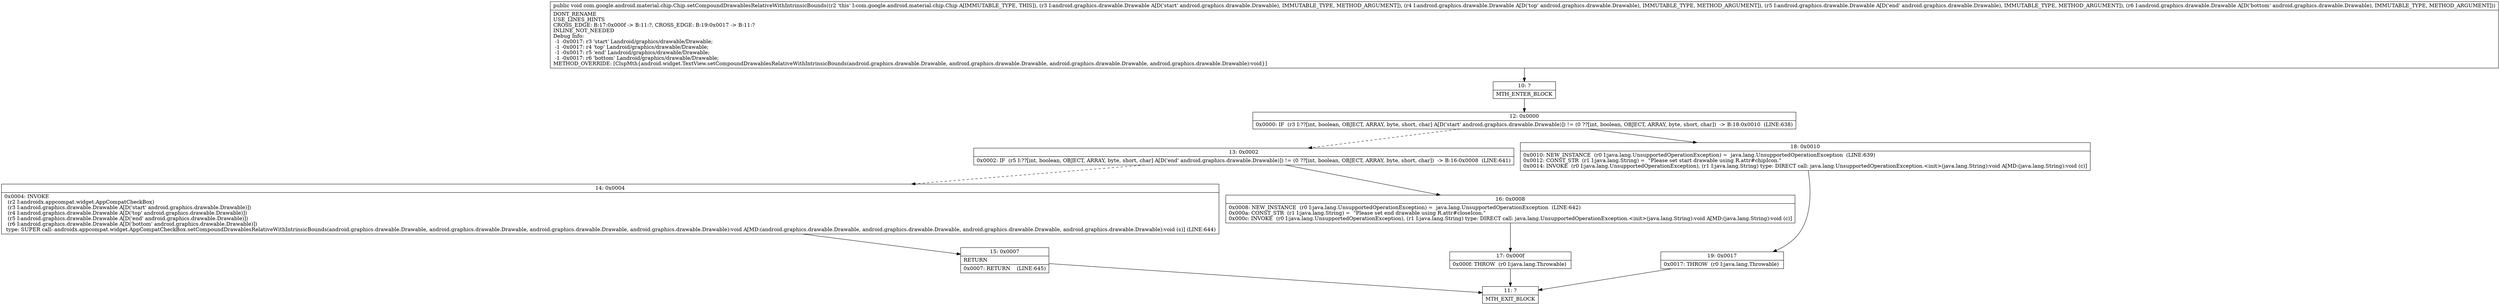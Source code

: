 digraph "CFG forcom.google.android.material.chip.Chip.setCompoundDrawablesRelativeWithIntrinsicBounds(Landroid\/graphics\/drawable\/Drawable;Landroid\/graphics\/drawable\/Drawable;Landroid\/graphics\/drawable\/Drawable;Landroid\/graphics\/drawable\/Drawable;)V" {
Node_10 [shape=record,label="{10\:\ ?|MTH_ENTER_BLOCK\l}"];
Node_12 [shape=record,label="{12\:\ 0x0000|0x0000: IF  (r3 I:??[int, boolean, OBJECT, ARRAY, byte, short, char] A[D('start' android.graphics.drawable.Drawable)]) != (0 ??[int, boolean, OBJECT, ARRAY, byte, short, char])  \-\> B:18:0x0010  (LINE:638)\l}"];
Node_13 [shape=record,label="{13\:\ 0x0002|0x0002: IF  (r5 I:??[int, boolean, OBJECT, ARRAY, byte, short, char] A[D('end' android.graphics.drawable.Drawable)]) != (0 ??[int, boolean, OBJECT, ARRAY, byte, short, char])  \-\> B:16:0x0008  (LINE:641)\l}"];
Node_14 [shape=record,label="{14\:\ 0x0004|0x0004: INVOKE  \l  (r2 I:androidx.appcompat.widget.AppCompatCheckBox)\l  (r3 I:android.graphics.drawable.Drawable A[D('start' android.graphics.drawable.Drawable)])\l  (r4 I:android.graphics.drawable.Drawable A[D('top' android.graphics.drawable.Drawable)])\l  (r5 I:android.graphics.drawable.Drawable A[D('end' android.graphics.drawable.Drawable)])\l  (r6 I:android.graphics.drawable.Drawable A[D('bottom' android.graphics.drawable.Drawable)])\l type: SUPER call: androidx.appcompat.widget.AppCompatCheckBox.setCompoundDrawablesRelativeWithIntrinsicBounds(android.graphics.drawable.Drawable, android.graphics.drawable.Drawable, android.graphics.drawable.Drawable, android.graphics.drawable.Drawable):void A[MD:(android.graphics.drawable.Drawable, android.graphics.drawable.Drawable, android.graphics.drawable.Drawable, android.graphics.drawable.Drawable):void (s)] (LINE:644)\l}"];
Node_15 [shape=record,label="{15\:\ 0x0007|RETURN\l|0x0007: RETURN    (LINE:645)\l}"];
Node_11 [shape=record,label="{11\:\ ?|MTH_EXIT_BLOCK\l}"];
Node_16 [shape=record,label="{16\:\ 0x0008|0x0008: NEW_INSTANCE  (r0 I:java.lang.UnsupportedOperationException) =  java.lang.UnsupportedOperationException  (LINE:642)\l0x000a: CONST_STR  (r1 I:java.lang.String) =  \"Please set end drawable using R.attr#closeIcon.\" \l0x000c: INVOKE  (r0 I:java.lang.UnsupportedOperationException), (r1 I:java.lang.String) type: DIRECT call: java.lang.UnsupportedOperationException.\<init\>(java.lang.String):void A[MD:(java.lang.String):void (c)]\l}"];
Node_17 [shape=record,label="{17\:\ 0x000f|0x000f: THROW  (r0 I:java.lang.Throwable) \l}"];
Node_18 [shape=record,label="{18\:\ 0x0010|0x0010: NEW_INSTANCE  (r0 I:java.lang.UnsupportedOperationException) =  java.lang.UnsupportedOperationException  (LINE:639)\l0x0012: CONST_STR  (r1 I:java.lang.String) =  \"Please set start drawable using R.attr#chipIcon.\" \l0x0014: INVOKE  (r0 I:java.lang.UnsupportedOperationException), (r1 I:java.lang.String) type: DIRECT call: java.lang.UnsupportedOperationException.\<init\>(java.lang.String):void A[MD:(java.lang.String):void (c)]\l}"];
Node_19 [shape=record,label="{19\:\ 0x0017|0x0017: THROW  (r0 I:java.lang.Throwable) \l}"];
MethodNode[shape=record,label="{public void com.google.android.material.chip.Chip.setCompoundDrawablesRelativeWithIntrinsicBounds((r2 'this' I:com.google.android.material.chip.Chip A[IMMUTABLE_TYPE, THIS]), (r3 I:android.graphics.drawable.Drawable A[D('start' android.graphics.drawable.Drawable), IMMUTABLE_TYPE, METHOD_ARGUMENT]), (r4 I:android.graphics.drawable.Drawable A[D('top' android.graphics.drawable.Drawable), IMMUTABLE_TYPE, METHOD_ARGUMENT]), (r5 I:android.graphics.drawable.Drawable A[D('end' android.graphics.drawable.Drawable), IMMUTABLE_TYPE, METHOD_ARGUMENT]), (r6 I:android.graphics.drawable.Drawable A[D('bottom' android.graphics.drawable.Drawable), IMMUTABLE_TYPE, METHOD_ARGUMENT]))  | DONT_RENAME\lUSE_LINES_HINTS\lCROSS_EDGE: B:17:0x000f \-\> B:11:?, CROSS_EDGE: B:19:0x0017 \-\> B:11:?\lINLINE_NOT_NEEDED\lDebug Info:\l  \-1 \-0x0017: r3 'start' Landroid\/graphics\/drawable\/Drawable;\l  \-1 \-0x0017: r4 'top' Landroid\/graphics\/drawable\/Drawable;\l  \-1 \-0x0017: r5 'end' Landroid\/graphics\/drawable\/Drawable;\l  \-1 \-0x0017: r6 'bottom' Landroid\/graphics\/drawable\/Drawable;\lMETHOD_OVERRIDE: [ClspMth\{android.widget.TextView.setCompoundDrawablesRelativeWithIntrinsicBounds(android.graphics.drawable.Drawable, android.graphics.drawable.Drawable, android.graphics.drawable.Drawable, android.graphics.drawable.Drawable):void\}]\l}"];
MethodNode -> Node_10;Node_10 -> Node_12;
Node_12 -> Node_13[style=dashed];
Node_12 -> Node_18;
Node_13 -> Node_14[style=dashed];
Node_13 -> Node_16;
Node_14 -> Node_15;
Node_15 -> Node_11;
Node_16 -> Node_17;
Node_17 -> Node_11;
Node_18 -> Node_19;
Node_19 -> Node_11;
}

